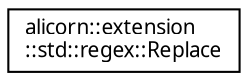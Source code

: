 digraph "Иерархия классов. Графический вид."
{
 // INTERACTIVE_SVG=YES
  edge [fontname="Verdana",fontsize="10",labelfontname="Verdana",labelfontsize="10"];
  node [fontname="Verdana",fontsize="10",shape=record];
  rankdir="LR";
  Node1 [label="alicorn::extension\l::std::regex::Replace",height=0.2,width=0.4,color="black", fillcolor="white", style="filled",URL="$a00128.html",tooltip="Класс входит в Проект Std   Класс для замены по регулярному выражению. "];
}
